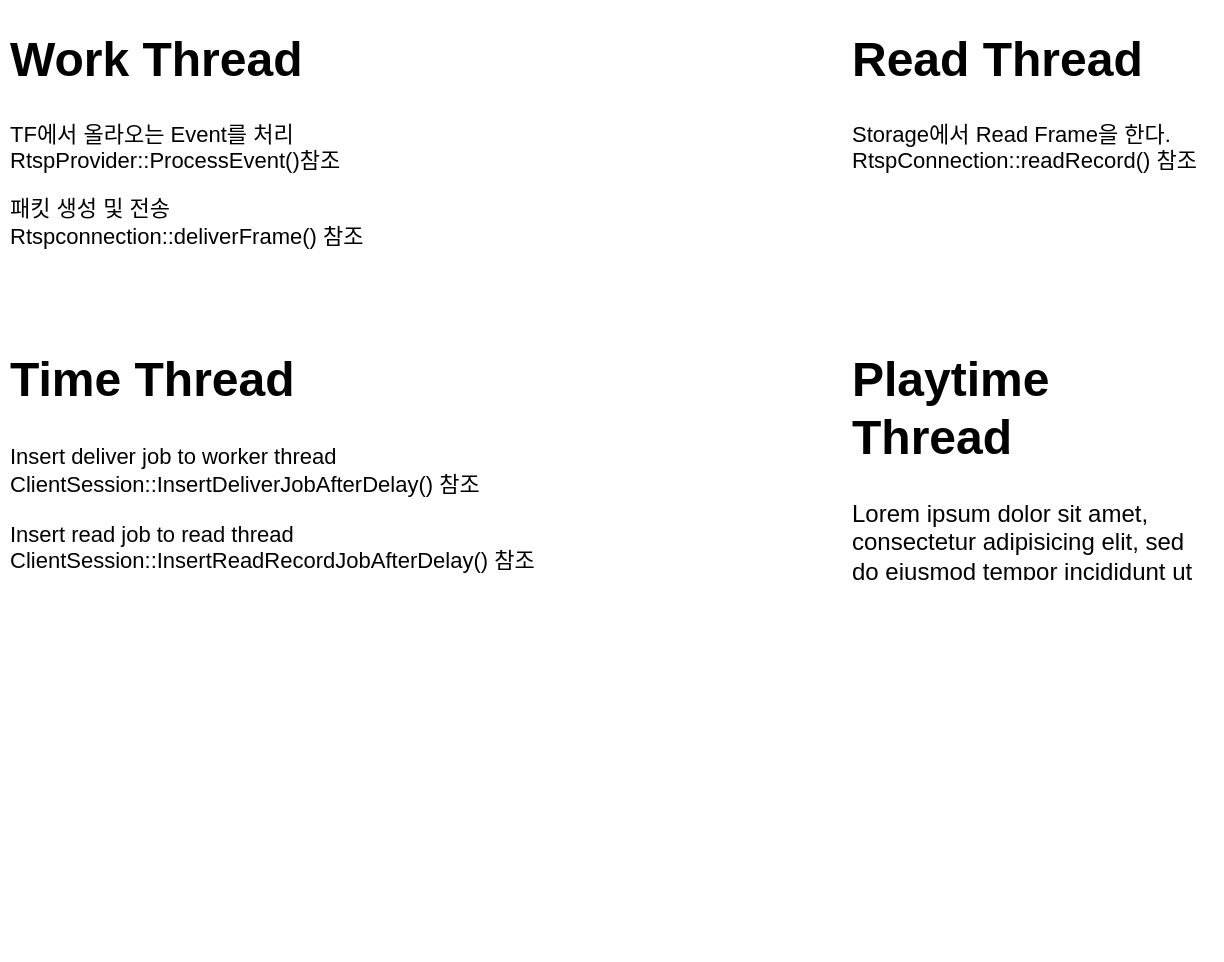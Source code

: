 <mxfile version="20.2.2" type="github">
  <diagram id="YzX6T4dwVACwv7w3dcy2" name="페이지-1">
    <mxGraphModel dx="971" dy="396" grid="0" gridSize="10" guides="1" tooltips="1" connect="1" arrows="1" fold="1" page="1" pageScale="1" pageWidth="827" pageHeight="1169" math="0" shadow="0">
      <root>
        <mxCell id="0" />
        <mxCell id="1" parent="0" />
        <mxCell id="mJLSlKMfizAFrsauM-Ii-1" value="&lt;h1&gt;Work Thread&lt;/h1&gt;&lt;p style=&quot;font-size: 11px;&quot;&gt;&lt;font style=&quot;font-size: 11px;&quot;&gt;TF에서 올라오는 Event를 처리&lt;/font&gt;&lt;span style=&quot;background-color: initial;&quot;&gt;RtspProvider::ProcessEvent()참조&lt;/span&gt;&lt;/p&gt;&lt;p style=&quot;font-size: 11px;&quot;&gt;&lt;font style=&quot;font-size: 11px;&quot;&gt;패킷 생성 및 전송&lt;br&gt;&lt;/font&gt;&lt;span style=&quot;background-color: initial;&quot;&gt;Rtspconnection::deliverFrame() 참조&lt;/span&gt;&lt;/p&gt;" style="text;html=1;strokeColor=none;fillColor=none;spacing=5;spacingTop=-20;whiteSpace=wrap;overflow=hidden;rounded=0;" parent="1" vertex="1">
          <mxGeometry x="19" y="40" width="190" height="150" as="geometry" />
        </mxCell>
        <mxCell id="mJLSlKMfizAFrsauM-Ii-2" value="&lt;h1&gt;Read Thread&lt;/h1&gt;&lt;p style=&quot;font-size: 11px;&quot;&gt;&lt;font style=&quot;font-size: 11px;&quot;&gt;Storage에서 Read Frame을 한다.&lt;br&gt;&lt;/font&gt;&lt;span style=&quot;background-color: initial;&quot;&gt;RtspConnection::readRecord() 참조&lt;/span&gt;&lt;/p&gt;" style="text;html=1;strokeColor=none;fillColor=none;spacing=5;spacingTop=-20;whiteSpace=wrap;overflow=hidden;rounded=0;" parent="1" vertex="1">
          <mxGeometry x="440" y="40" width="190" height="120" as="geometry" />
        </mxCell>
        <mxCell id="mJLSlKMfizAFrsauM-Ii-3" value="&lt;h1&gt;Time Thread&lt;/h1&gt;&lt;span style=&quot;font-size: 11px; background-color: initial;&quot;&gt;Insert deliver job to worker thread&lt;br&gt;&lt;/span&gt;&lt;span style=&quot;font-size: 11px; background-color: initial;&quot;&gt;ClientSession::&lt;/span&gt;&lt;span style=&quot;font-size: 11px; background-color: initial;&quot;&gt;InsertDeliverJobAfterDelay() 참조&lt;/span&gt;&lt;span style=&quot;font-size: 11px; background-color: initial;&quot;&gt;&lt;br&gt;&lt;/span&gt;&lt;p style=&quot;font-size: 11px;&quot;&gt;Insert read job to read thread&lt;br&gt;ClientSession::InsertReadRecordJobAfterDelay() 참조&lt;/p&gt;" style="text;html=1;strokeColor=none;fillColor=none;spacing=5;spacingTop=-20;whiteSpace=wrap;overflow=hidden;rounded=0;" parent="1" vertex="1">
          <mxGeometry x="19" y="200" width="281" height="310" as="geometry" />
        </mxCell>
        <mxCell id="mJLSlKMfizAFrsauM-Ii-4" value="&lt;h1&gt;Playtime Thread&lt;/h1&gt;&lt;p&gt;Lorem ipsum dolor sit amet, consectetur adipisicing elit, sed do eiusmod tempor incididunt ut labore et dolore magna aliqua.&lt;/p&gt;" style="text;html=1;strokeColor=none;fillColor=none;spacing=5;spacingTop=-20;whiteSpace=wrap;overflow=hidden;rounded=0;" parent="1" vertex="1">
          <mxGeometry x="440" y="200" width="190" height="120" as="geometry" />
        </mxCell>
      </root>
    </mxGraphModel>
  </diagram>
</mxfile>
